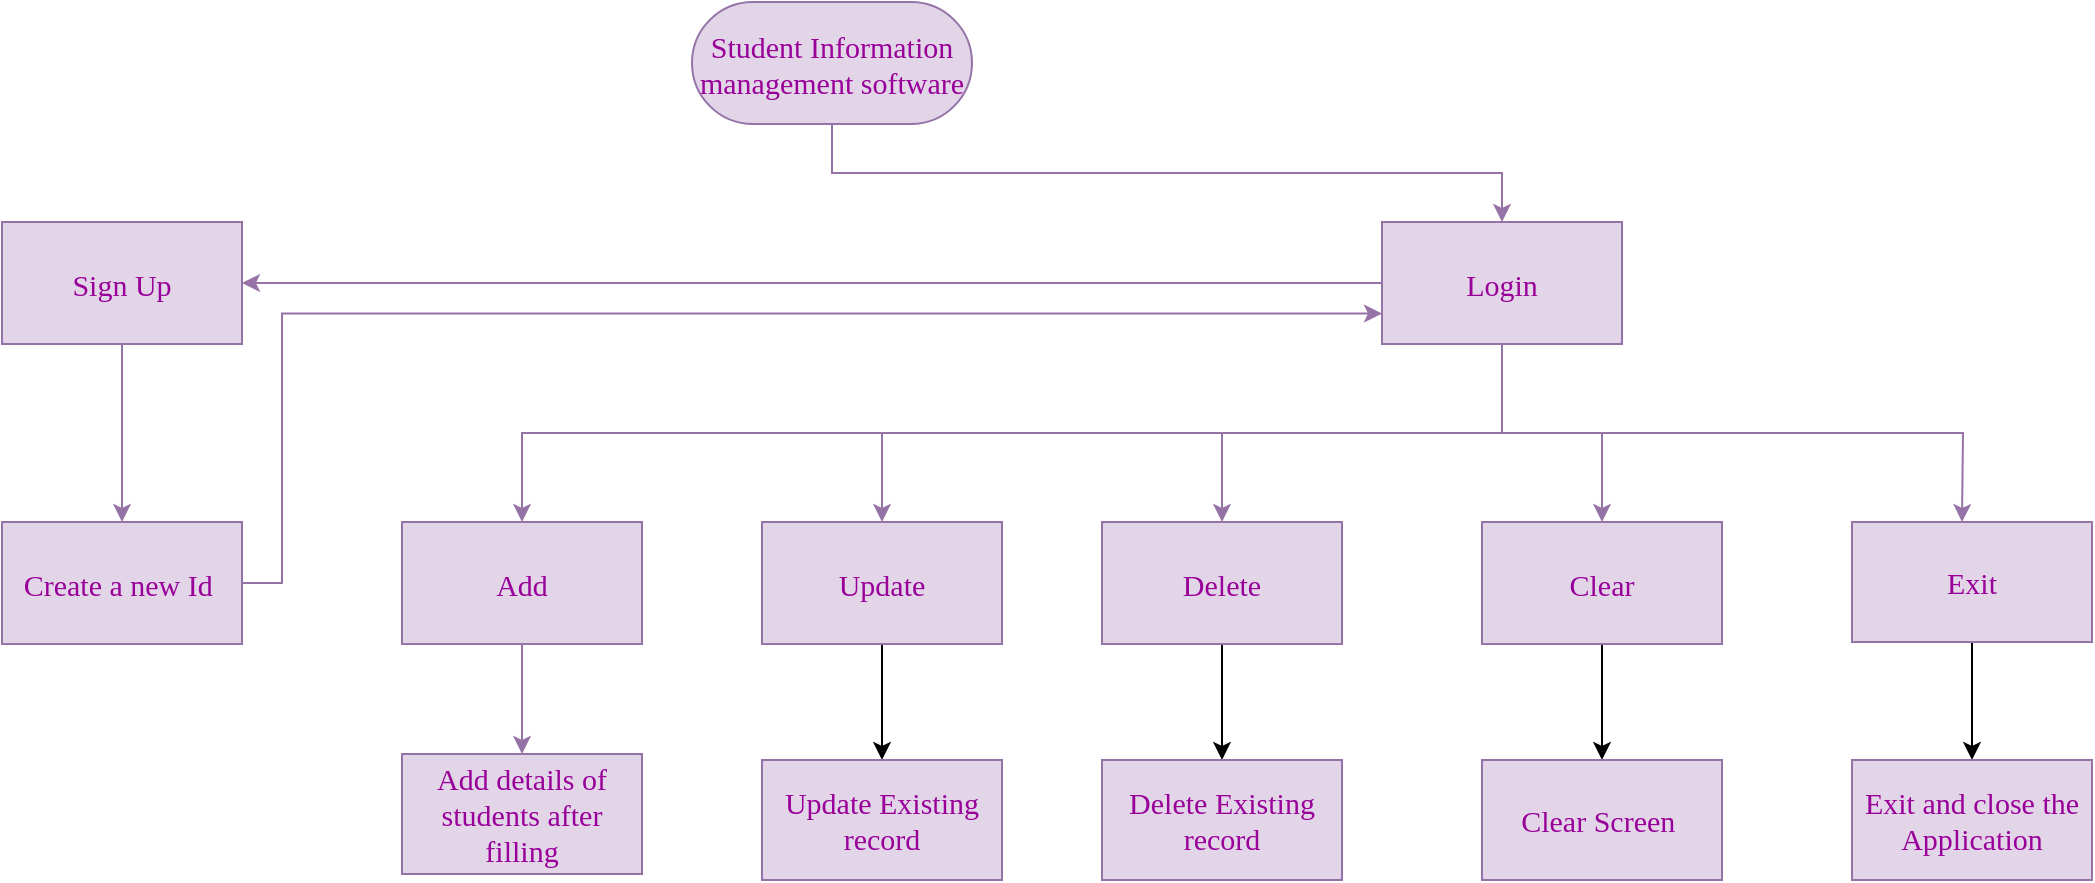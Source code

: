 <mxfile version="20.6.0" type="device"><diagram id="ChUxyMReOba7AEyBGxfJ" name="Page-1"><mxGraphModel dx="1389" dy="474" grid="0" gridSize="10" guides="1" tooltips="1" connect="1" arrows="1" fold="1" page="1" pageScale="1" pageWidth="1169" pageHeight="827" math="0" shadow="0"><root><mxCell id="0"/><mxCell id="1" parent="0"/><mxCell id="IfQPjZyBycuPrgOC7sdN-10" style="edgeStyle=orthogonalEdgeStyle;rounded=0;orthogonalLoop=1;jettySize=auto;html=1;exitX=0.5;exitY=1;exitDx=0;exitDy=0;entryX=0.5;entryY=0;entryDx=0;entryDy=0;fillColor=#e1d5e7;strokeColor=#9673a6;fontFamily=Times New Roman;fontColor=#990099;fontSize=15;movable=1;resizable=1;rotatable=1;deletable=1;editable=1;connectable=1;" edge="1" parent="1" source="IfQPjZyBycuPrgOC7sdN-1" target="IfQPjZyBycuPrgOC7sdN-3"><mxGeometry relative="1" as="geometry"/></mxCell><mxCell id="IfQPjZyBycuPrgOC7sdN-1" value="Student Information management software" style="rounded=1;whiteSpace=wrap;html=1;arcSize=50;fillColor=#e1d5e7;strokeColor=#9673a6;fontFamily=Times New Roman;fontColor=#990099;fontSize=15;movable=1;resizable=1;rotatable=1;deletable=1;editable=1;connectable=1;" vertex="1" parent="1"><mxGeometry x="425" y="90" width="140" height="61" as="geometry"/></mxCell><mxCell id="IfQPjZyBycuPrgOC7sdN-13" style="edgeStyle=orthogonalEdgeStyle;rounded=0;orthogonalLoop=1;jettySize=auto;html=1;exitX=0.5;exitY=1;exitDx=0;exitDy=0;entryX=0.5;entryY=0;entryDx=0;entryDy=0;fillColor=#e1d5e7;strokeColor=#9673a6;fontFamily=Times New Roman;fontColor=#990099;fontSize=15;movable=1;resizable=1;rotatable=1;deletable=1;editable=1;connectable=1;" edge="1" parent="1" source="IfQPjZyBycuPrgOC7sdN-2" target="IfQPjZyBycuPrgOC7sdN-4"><mxGeometry relative="1" as="geometry"/></mxCell><mxCell id="IfQPjZyBycuPrgOC7sdN-2" value="Sign Up" style="rounded=0;whiteSpace=wrap;html=1;fillColor=#e1d5e7;strokeColor=#9673a6;fontFamily=Times New Roman;fontColor=#990099;fontSize=15;movable=1;resizable=1;rotatable=1;deletable=1;editable=1;connectable=1;" vertex="1" parent="1"><mxGeometry x="80" y="200" width="120" height="61" as="geometry"/></mxCell><mxCell id="IfQPjZyBycuPrgOC7sdN-11" style="edgeStyle=orthogonalEdgeStyle;rounded=0;orthogonalLoop=1;jettySize=auto;html=1;exitX=0;exitY=0.5;exitDx=0;exitDy=0;entryX=1;entryY=0.5;entryDx=0;entryDy=0;fillColor=#e1d5e7;strokeColor=#9673a6;fontFamily=Times New Roman;fontColor=#990099;fontSize=15;movable=1;resizable=1;rotatable=1;deletable=1;editable=1;connectable=1;" edge="1" parent="1" source="IfQPjZyBycuPrgOC7sdN-3" target="IfQPjZyBycuPrgOC7sdN-2"><mxGeometry relative="1" as="geometry"/></mxCell><mxCell id="IfQPjZyBycuPrgOC7sdN-17" style="edgeStyle=orthogonalEdgeStyle;rounded=0;orthogonalLoop=1;jettySize=auto;html=1;exitX=0.5;exitY=1;exitDx=0;exitDy=0;entryX=0.5;entryY=0;entryDx=0;entryDy=0;fillColor=#e1d5e7;strokeColor=#9673a6;fontFamily=Times New Roman;fontColor=#990099;fontSize=15;movable=1;resizable=1;rotatable=1;deletable=1;editable=1;connectable=1;" edge="1" parent="1" source="IfQPjZyBycuPrgOC7sdN-3" target="IfQPjZyBycuPrgOC7sdN-6"><mxGeometry relative="1" as="geometry"/></mxCell><mxCell id="IfQPjZyBycuPrgOC7sdN-19" style="edgeStyle=orthogonalEdgeStyle;rounded=0;orthogonalLoop=1;jettySize=auto;html=1;exitX=0.5;exitY=1;exitDx=0;exitDy=0;entryX=0.5;entryY=0;entryDx=0;entryDy=0;fillColor=#e1d5e7;strokeColor=#9673a6;fontFamily=Times New Roman;fontColor=#990099;fontSize=15;movable=1;resizable=1;rotatable=1;deletable=1;editable=1;connectable=1;" edge="1" parent="1" source="IfQPjZyBycuPrgOC7sdN-3" target="IfQPjZyBycuPrgOC7sdN-9"><mxGeometry relative="1" as="geometry"/></mxCell><mxCell id="IfQPjZyBycuPrgOC7sdN-20" style="edgeStyle=orthogonalEdgeStyle;rounded=0;orthogonalLoop=1;jettySize=auto;html=1;exitX=0.5;exitY=1;exitDx=0;exitDy=0;entryX=0.5;entryY=0;entryDx=0;entryDy=0;fillColor=#e1d5e7;strokeColor=#9673a6;fontFamily=Times New Roman;fontColor=#990099;fontSize=15;movable=1;resizable=1;rotatable=1;deletable=1;editable=1;connectable=1;" edge="1" parent="1" source="IfQPjZyBycuPrgOC7sdN-3"><mxGeometry relative="1" as="geometry"><mxPoint x="1060" y="350" as="targetPoint"/></mxGeometry></mxCell><mxCell id="IfQPjZyBycuPrgOC7sdN-21" style="edgeStyle=orthogonalEdgeStyle;rounded=0;orthogonalLoop=1;jettySize=auto;html=1;exitX=0.5;exitY=1;exitDx=0;exitDy=0;entryX=0.5;entryY=0;entryDx=0;entryDy=0;fillColor=#e1d5e7;strokeColor=#9673a6;fontFamily=Times New Roman;fontColor=#990099;fontSize=15;movable=1;resizable=1;rotatable=1;deletable=1;editable=1;connectable=1;" edge="1" parent="1" source="IfQPjZyBycuPrgOC7sdN-3" target="IfQPjZyBycuPrgOC7sdN-5"><mxGeometry relative="1" as="geometry"/></mxCell><mxCell id="IfQPjZyBycuPrgOC7sdN-22" style="edgeStyle=orthogonalEdgeStyle;rounded=0;orthogonalLoop=1;jettySize=auto;html=1;exitX=0.5;exitY=1;exitDx=0;exitDy=0;entryX=0.5;entryY=0;entryDx=0;entryDy=0;fillColor=#e1d5e7;strokeColor=#9673a6;fontFamily=Times New Roman;fontColor=#990099;fontSize=15;movable=1;resizable=1;rotatable=1;deletable=1;editable=1;connectable=1;" edge="1" parent="1" source="IfQPjZyBycuPrgOC7sdN-3" target="IfQPjZyBycuPrgOC7sdN-7"><mxGeometry relative="1" as="geometry"/></mxCell><mxCell id="IfQPjZyBycuPrgOC7sdN-3" value="Login" style="rounded=0;whiteSpace=wrap;html=1;fillColor=#e1d5e7;strokeColor=#9673a6;fontFamily=Times New Roman;fontColor=#990099;fontSize=15;movable=1;resizable=1;rotatable=1;deletable=1;editable=1;connectable=1;" vertex="1" parent="1"><mxGeometry x="770" y="200" width="120" height="61" as="geometry"/></mxCell><mxCell id="IfQPjZyBycuPrgOC7sdN-14" style="edgeStyle=orthogonalEdgeStyle;rounded=0;orthogonalLoop=1;jettySize=auto;html=1;exitX=1;exitY=0.5;exitDx=0;exitDy=0;entryX=0;entryY=0.75;entryDx=0;entryDy=0;fillColor=#e1d5e7;strokeColor=#9673a6;fontFamily=Times New Roman;fontColor=#990099;fontSize=15;movable=1;resizable=1;rotatable=1;deletable=1;editable=1;connectable=1;" edge="1" parent="1" source="IfQPjZyBycuPrgOC7sdN-4" target="IfQPjZyBycuPrgOC7sdN-3"><mxGeometry relative="1" as="geometry"><Array as="points"><mxPoint x="220" y="380"/><mxPoint x="220" y="245"/></Array></mxGeometry></mxCell><mxCell id="IfQPjZyBycuPrgOC7sdN-4" value="Create a new Id&amp;nbsp;" style="rounded=0;whiteSpace=wrap;html=1;fillColor=#e1d5e7;strokeColor=#9673a6;fontFamily=Times New Roman;fontColor=#990099;fontSize=15;movable=1;resizable=1;rotatable=1;deletable=1;editable=1;connectable=1;" vertex="1" parent="1"><mxGeometry x="80" y="350" width="120" height="61" as="geometry"/></mxCell><mxCell id="IfQPjZyBycuPrgOC7sdN-31" style="edgeStyle=orthogonalEdgeStyle;rounded=0;orthogonalLoop=1;jettySize=auto;html=1;exitX=0.5;exitY=1;exitDx=0;exitDy=0;labelBackgroundColor=#FFFFFF;fontFamily=Times New Roman;fontSize=15;fontColor=#990099;entryX=0.5;entryY=0;entryDx=0;entryDy=0;fillColor=#e1d5e7;strokeColor=#9673a6;movable=1;resizable=1;rotatable=1;deletable=1;editable=1;connectable=1;" edge="1" parent="1" source="IfQPjZyBycuPrgOC7sdN-5" target="IfQPjZyBycuPrgOC7sdN-23"><mxGeometry relative="1" as="geometry"><mxPoint x="340" y="464" as="targetPoint"/></mxGeometry></mxCell><mxCell id="IfQPjZyBycuPrgOC7sdN-5" value="Add" style="rounded=0;whiteSpace=wrap;html=1;fillColor=#e1d5e7;strokeColor=#9673a6;fontFamily=Times New Roman;fontColor=#990099;fontSize=15;movable=1;resizable=1;rotatable=1;deletable=1;editable=1;connectable=1;" vertex="1" parent="1"><mxGeometry x="280" y="350" width="120" height="61" as="geometry"/></mxCell><mxCell id="IfQPjZyBycuPrgOC7sdN-34" style="edgeStyle=orthogonalEdgeStyle;rounded=0;orthogonalLoop=1;jettySize=auto;html=1;exitX=0.5;exitY=1;exitDx=0;exitDy=0;entryX=0.5;entryY=0;entryDx=0;entryDy=0;labelBackgroundColor=#FFFFFF;fontFamily=Times New Roman;fontSize=15;fontColor=#990099;movable=1;resizable=1;rotatable=1;deletable=1;editable=1;connectable=1;" edge="1" parent="1" source="IfQPjZyBycuPrgOC7sdN-6" target="IfQPjZyBycuPrgOC7sdN-24"><mxGeometry relative="1" as="geometry"/></mxCell><mxCell id="IfQPjZyBycuPrgOC7sdN-6" value="Update" style="rounded=0;whiteSpace=wrap;html=1;fillColor=#e1d5e7;strokeColor=#9673a6;fontFamily=Times New Roman;fontColor=#990099;fontSize=15;movable=1;resizable=1;rotatable=1;deletable=1;editable=1;connectable=1;" vertex="1" parent="1"><mxGeometry x="460" y="350" width="120" height="61" as="geometry"/></mxCell><mxCell id="IfQPjZyBycuPrgOC7sdN-35" style="edgeStyle=orthogonalEdgeStyle;rounded=0;orthogonalLoop=1;jettySize=auto;html=1;exitX=0.5;exitY=1;exitDx=0;exitDy=0;entryX=0.5;entryY=0;entryDx=0;entryDy=0;labelBackgroundColor=#FFFFFF;fontFamily=Times New Roman;fontSize=15;fontColor=#990099;movable=1;resizable=1;rotatable=1;deletable=1;editable=1;connectable=1;" edge="1" parent="1" source="IfQPjZyBycuPrgOC7sdN-7" target="IfQPjZyBycuPrgOC7sdN-25"><mxGeometry relative="1" as="geometry"/></mxCell><mxCell id="IfQPjZyBycuPrgOC7sdN-7" value="Delete" style="rounded=0;whiteSpace=wrap;html=1;fillColor=#e1d5e7;strokeColor=#9673a6;fontFamily=Times New Roman;fontColor=#990099;fontSize=15;movable=1;resizable=1;rotatable=1;deletable=1;editable=1;connectable=1;" vertex="1" parent="1"><mxGeometry x="630" y="350" width="120" height="61" as="geometry"/></mxCell><mxCell id="IfQPjZyBycuPrgOC7sdN-37" style="edgeStyle=orthogonalEdgeStyle;rounded=0;orthogonalLoop=1;jettySize=auto;html=1;exitX=0.5;exitY=1;exitDx=0;exitDy=0;entryX=0.5;entryY=0;entryDx=0;entryDy=0;labelBackgroundColor=#FFFFFF;fontFamily=Times New Roman;fontSize=15;fontColor=#990099;movable=1;resizable=1;rotatable=1;deletable=1;editable=1;connectable=1;" edge="1" parent="1" source="IfQPjZyBycuPrgOC7sdN-8" target="IfQPjZyBycuPrgOC7sdN-27"><mxGeometry relative="1" as="geometry"/></mxCell><mxCell id="IfQPjZyBycuPrgOC7sdN-8" value="Exit" style="rounded=0;whiteSpace=wrap;html=1;fillColor=#e1d5e7;strokeColor=#9673a6;fontFamily=Times New Roman;fontColor=#990099;movable=1;resizable=1;rotatable=1;deletable=1;editable=1;connectable=1;fontSize=15;" vertex="1" parent="1"><mxGeometry x="1005" y="350" width="120" height="60" as="geometry"/></mxCell><mxCell id="IfQPjZyBycuPrgOC7sdN-36" style="edgeStyle=orthogonalEdgeStyle;rounded=0;orthogonalLoop=1;jettySize=auto;html=1;exitX=0.5;exitY=1;exitDx=0;exitDy=0;entryX=0.5;entryY=0;entryDx=0;entryDy=0;labelBackgroundColor=#FFFFFF;fontFamily=Times New Roman;fontSize=15;fontColor=#990099;movable=1;resizable=1;rotatable=1;deletable=1;editable=1;connectable=1;" edge="1" parent="1" source="IfQPjZyBycuPrgOC7sdN-9" target="IfQPjZyBycuPrgOC7sdN-26"><mxGeometry relative="1" as="geometry"/></mxCell><mxCell id="IfQPjZyBycuPrgOC7sdN-9" value="Clear" style="rounded=0;whiteSpace=wrap;html=1;fillColor=#e1d5e7;strokeColor=#9673a6;fontFamily=Times New Roman;fontColor=#990099;fontSize=15;movable=1;resizable=1;rotatable=1;deletable=1;editable=1;connectable=1;" vertex="1" parent="1"><mxGeometry x="820" y="350" width="120" height="61" as="geometry"/></mxCell><mxCell id="IfQPjZyBycuPrgOC7sdN-23" value="Add details of students after filling" style="rounded=0;whiteSpace=wrap;html=1;labelBackgroundColor=none;fontFamily=Times New Roman;fontSize=15;fillColor=#e1d5e7;strokeColor=#9673a6;fontColor=#990099;movable=1;resizable=1;rotatable=1;deletable=1;editable=1;connectable=1;" vertex="1" parent="1"><mxGeometry x="280" y="466" width="120" height="60" as="geometry"/></mxCell><mxCell id="IfQPjZyBycuPrgOC7sdN-24" value="Update Existing record" style="rounded=0;whiteSpace=wrap;html=1;labelBackgroundColor=none;fontFamily=Times New Roman;fontSize=15;fillColor=#e1d5e7;strokeColor=#9673a6;fontColor=#990099;movable=1;resizable=1;rotatable=1;deletable=1;editable=1;connectable=1;" vertex="1" parent="1"><mxGeometry x="460" y="469" width="120" height="60" as="geometry"/></mxCell><mxCell id="IfQPjZyBycuPrgOC7sdN-25" value="Delete Existing record" style="rounded=0;whiteSpace=wrap;html=1;labelBackgroundColor=none;fontFamily=Times New Roman;fontSize=15;fillColor=#e1d5e7;strokeColor=#9673a6;fontColor=#990099;movable=1;resizable=1;rotatable=1;deletable=1;editable=1;connectable=1;" vertex="1" parent="1"><mxGeometry x="630" y="469" width="120" height="60" as="geometry"/></mxCell><mxCell id="IfQPjZyBycuPrgOC7sdN-26" value="Clear Screen&amp;nbsp;" style="rounded=0;whiteSpace=wrap;html=1;labelBackgroundColor=none;fontFamily=Times New Roman;fontSize=15;fillColor=#e1d5e7;strokeColor=#9673a6;fontColor=#990099;movable=1;resizable=1;rotatable=1;deletable=1;editable=1;connectable=1;" vertex="1" parent="1"><mxGeometry x="820" y="469" width="120" height="60" as="geometry"/></mxCell><mxCell id="IfQPjZyBycuPrgOC7sdN-27" value="Exit and close the Application" style="rounded=0;whiteSpace=wrap;html=1;labelBackgroundColor=none;fontFamily=Times New Roman;fontSize=15;fillColor=#e1d5e7;strokeColor=#9673a6;fontColor=#990099;movable=1;resizable=1;rotatable=1;deletable=1;editable=1;connectable=1;" vertex="1" parent="1"><mxGeometry x="1005" y="469" width="120" height="60" as="geometry"/></mxCell></root></mxGraphModel></diagram></mxfile>